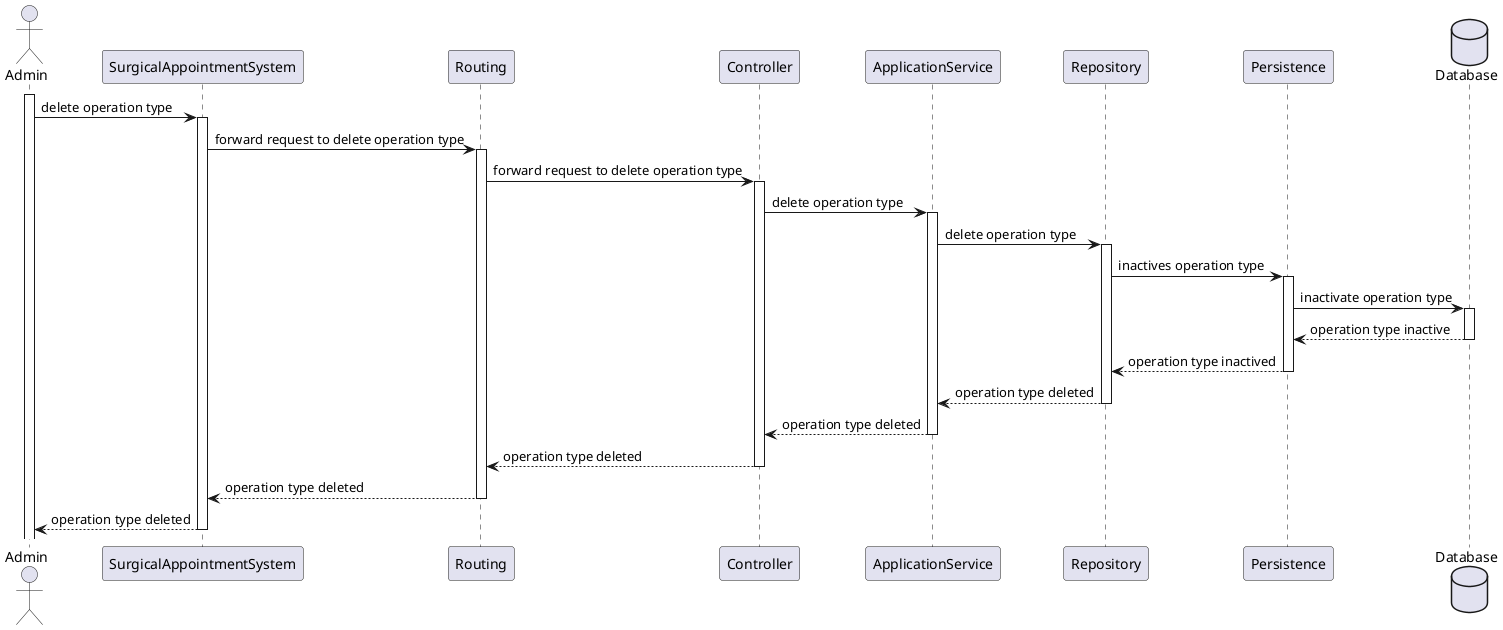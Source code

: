 ﻿@startuml
actor Admin
participant SurgicalAppointmentSystem
participant Routing
participant Controller
participant ApplicationService
participant Repository
participant Persistence
database Database

activate Admin
Admin -> SurgicalAppointmentSystem: delete operation type
activate SurgicalAppointmentSystem

SurgicalAppointmentSystem -> Routing: forward request to delete operation type
activate Routing
Routing -> Controller: forward request to delete operation type
activate Controller

Controller -> ApplicationService: delete operation type
activate ApplicationService

ApplicationService -> Repository: delete operation type
activate Repository
Repository -> Persistence: inactives operation type
activate Persistence

Persistence -> Database: inactivate operation type
activate Database
Database --> Persistence: operation type inactive
deactivate Database

Persistence --> Repository: operation type inactived
deactivate Persistence

Repository --> ApplicationService: operation type deleted
deactivate Repository

ApplicationService --> Controller: operation type deleted
deactivate ApplicationService

Controller --> Routing: operation type deleted
deactivate Controller

Routing --> SurgicalAppointmentSystem: operation type deleted
deactivate Routing

SurgicalAppointmentSystem --> Admin: operation type deleted

deactivate SurgicalAppointmentSystem
@enduml
